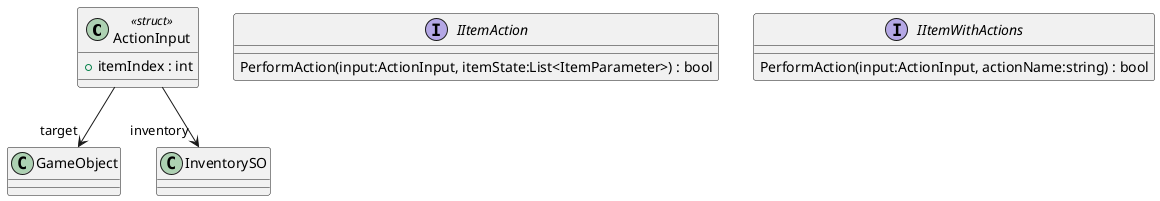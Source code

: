 @startuml
class ActionInput <<struct>> {
    + itemIndex : int
}
interface IItemAction {
    PerformAction(input:ActionInput, itemState:List<ItemParameter>) : bool
}
interface IItemWithActions {
    PerformAction(input:ActionInput, actionName:string) : bool
}
ActionInput --> "target" GameObject
ActionInput --> "inventory" InventorySO
@enduml
